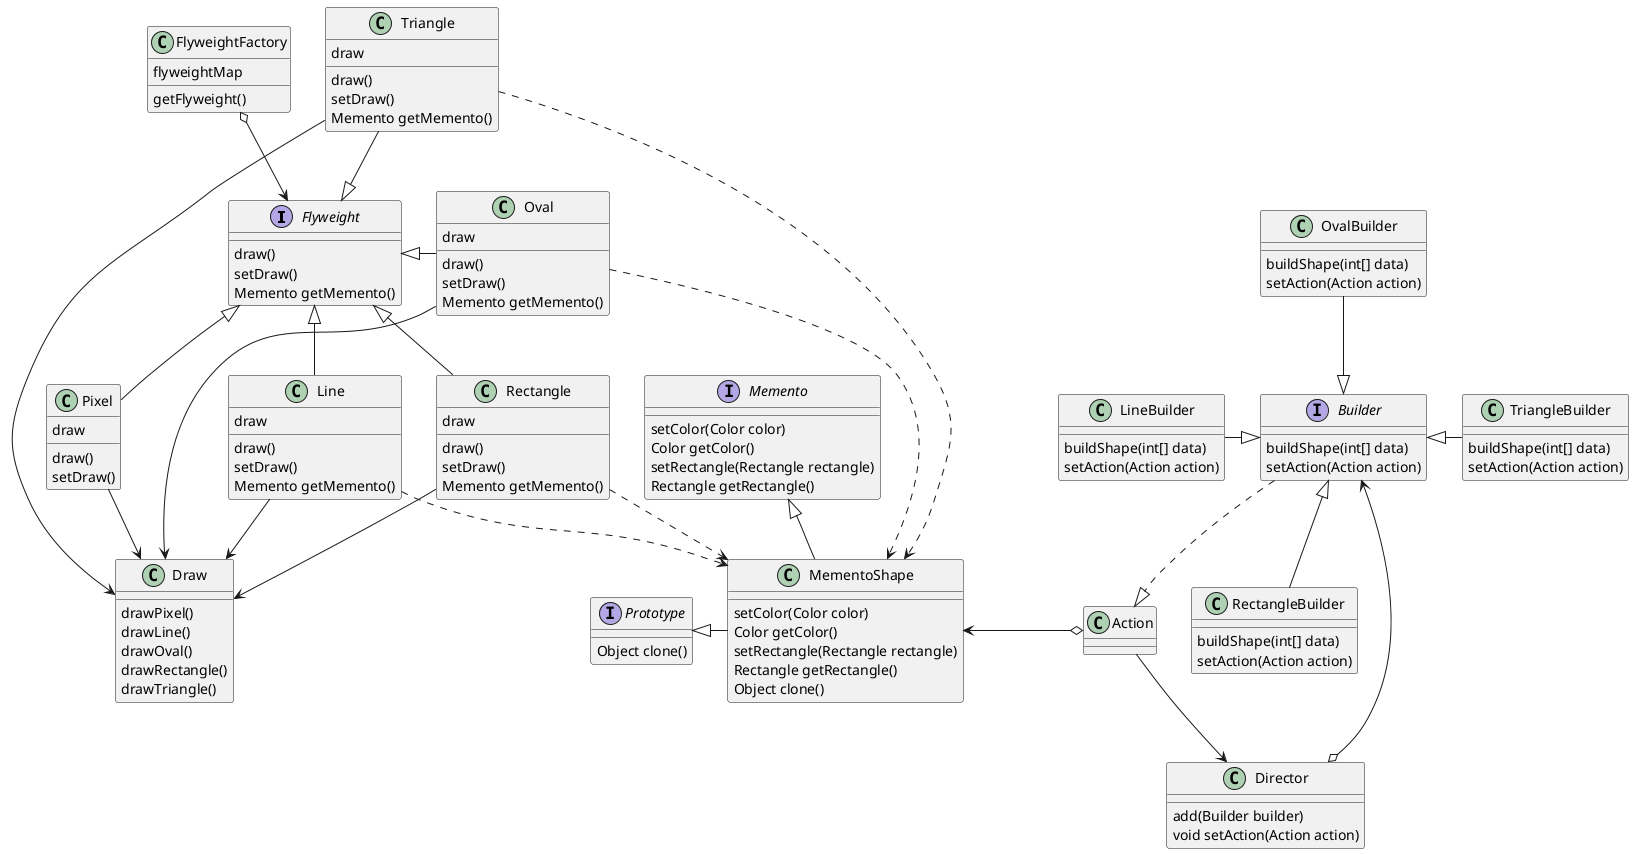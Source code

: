 @startuml
interface Flyweight
Flyweight : draw()
Flyweight : setDraw()
Flyweight : Memento getMemento()
FlyweightFactory : getFlyweight()
FlyweightFactory : flyweightMap
Pixel : draw()
Pixel : setDraw()
Pixel : draw
Draw : drawPixel()
Draw : drawLine()
Draw : drawOval()
Draw : drawRectangle()
Draw : drawTriangle()

interface Builder
Builder : buildShape(int[] data)
Builder : setAction(Action action)
Builder ..|> Action

LineBuilder -|> Builder
LineBuilder : buildShape(int[] data)
LineBuilder : setAction(Action action)

OvalBuilder --|> Builder
OvalBuilder : buildShape(int[] data)
OvalBuilder : setAction(Action action)

Builder <|- TriangleBuilder
TriangleBuilder : buildShape(int[] data)
TriangleBuilder : setAction(Action action)


Builder <|-- RectangleBuilder
RectangleBuilder : buildShape(int[] data)
RectangleBuilder : setAction(Action action)

interface Memento
MementoShape <-o Action
Memento : setColor(Color color)
Memento : Color getColor()
Memento : setRectangle(Rectangle rectangle)
Memento : Rectangle getRectangle()

Memento <|-- MementoShape

MementoShape : setColor(Color color)
MementoShape : Color getColor()
MementoShape : setRectangle(Rectangle rectangle)
MementoShape : Rectangle getRectangle()
MementoShape : Object clone()

interface Prototype
Prototype : Object clone()
Prototype <|- MementoShape

Director : add(Builder builder)
Director : void setAction(Action action)
Director o--> Builder

Action --> Director

Line ..> MementoShape
Oval ..> MementoShape
Triangle ..> MementoShape
Rectangle ..> MementoShape

Line : draw()
Line : setDraw()
Line : draw
Line : Memento getMemento()

Oval : draw()
Oval : setDraw()
Oval : draw
Oval : Memento getMemento()

Rectangle : draw()
Rectangle : setDraw()
Rectangle : draw
Rectangle : Memento getMemento()

Triangle : draw()
Triangle : setDraw()
Triangle : draw
Triangle : Memento getMemento()

FlyweightFactory o--> Flyweight
Flyweight <|-- Pixel
Flyweight <|-- Line
Oval -|> Flyweight
Flyweight <|- Rectangle
Triangle --|> Flyweight

Pixel --> Draw
Oval --> Draw
Line --> Draw
Rectangle --> Draw
Triangle --> Draw

@enduml